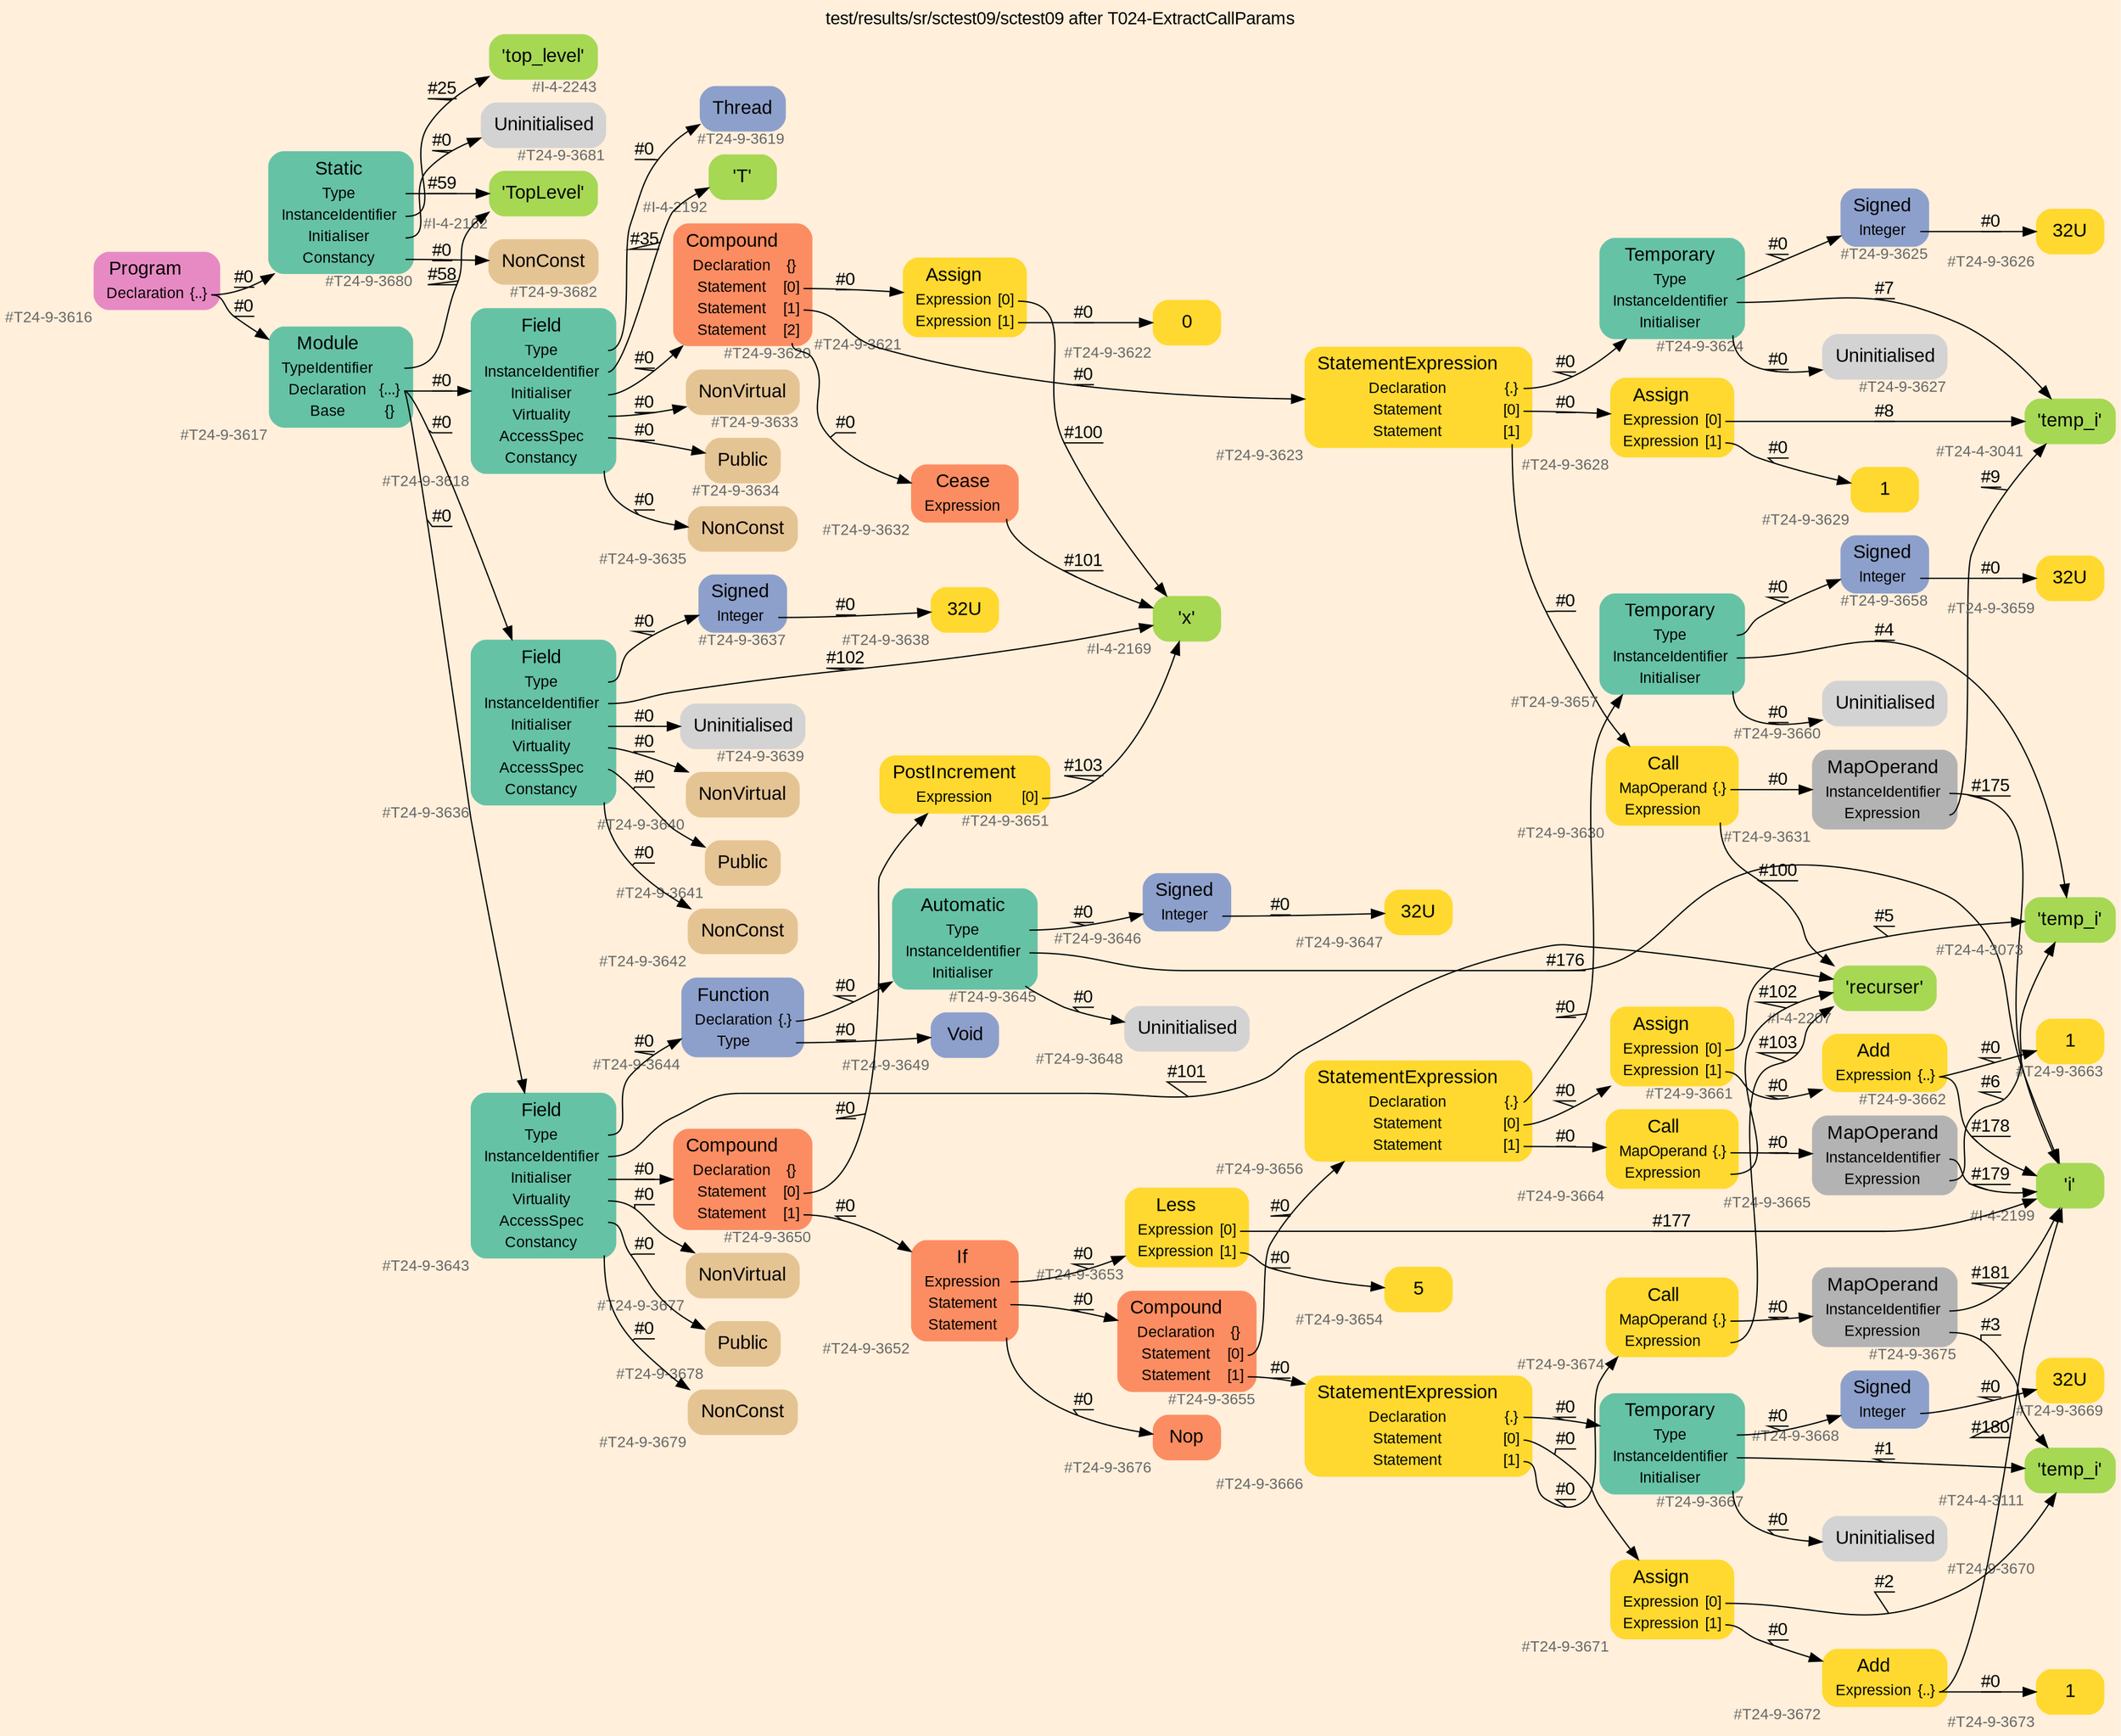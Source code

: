 digraph "test/results/sr/sctest09/sctest09 after T024-ExtractCallParams" {
label = "test/results/sr/sctest09/sctest09 after T024-ExtractCallParams"
labelloc = t
graph [
    rankdir = "LR"
    ranksep = 0.3
    bgcolor = antiquewhite1
    color = black
    fontcolor = black
    fontname = "Arial"
];
node [
    fontname = "Arial"
];
edge [
    fontname = "Arial"
];

// -------------------- node figure --------------------
// -------- block #T24-9-3616 ----------
"#T24-9-3616" [
    fillcolor = "/set28/4"
    xlabel = "#T24-9-3616"
    fontsize = "12"
    fontcolor = grey40
    shape = "plaintext"
    label = <<TABLE BORDER="0" CELLBORDER="0" CELLSPACING="0">
     <TR><TD><FONT COLOR="black" POINT-SIZE="15">Program</FONT></TD></TR>
     <TR><TD><FONT COLOR="black" POINT-SIZE="12">Declaration</FONT></TD><TD PORT="port0"><FONT COLOR="black" POINT-SIZE="12">{..}</FONT></TD></TR>
    </TABLE>>
    style = "rounded,filled"
];

// -------- block #T24-9-3617 ----------
"#T24-9-3617" [
    fillcolor = "/set28/1"
    xlabel = "#T24-9-3617"
    fontsize = "12"
    fontcolor = grey40
    shape = "plaintext"
    label = <<TABLE BORDER="0" CELLBORDER="0" CELLSPACING="0">
     <TR><TD><FONT COLOR="black" POINT-SIZE="15">Module</FONT></TD></TR>
     <TR><TD><FONT COLOR="black" POINT-SIZE="12">TypeIdentifier</FONT></TD><TD PORT="port0"></TD></TR>
     <TR><TD><FONT COLOR="black" POINT-SIZE="12">Declaration</FONT></TD><TD PORT="port1"><FONT COLOR="black" POINT-SIZE="12">{...}</FONT></TD></TR>
     <TR><TD><FONT COLOR="black" POINT-SIZE="12">Base</FONT></TD><TD PORT="port2"><FONT COLOR="black" POINT-SIZE="12">{}</FONT></TD></TR>
    </TABLE>>
    style = "rounded,filled"
];

// -------- block #I-4-2162 ----------
"#I-4-2162" [
    fillcolor = "/set28/5"
    xlabel = "#I-4-2162"
    fontsize = "12"
    fontcolor = grey40
    shape = "plaintext"
    label = <<TABLE BORDER="0" CELLBORDER="0" CELLSPACING="0">
     <TR><TD><FONT COLOR="black" POINT-SIZE="15">'TopLevel'</FONT></TD></TR>
    </TABLE>>
    style = "rounded,filled"
];

// -------- block #T24-9-3618 ----------
"#T24-9-3618" [
    fillcolor = "/set28/1"
    xlabel = "#T24-9-3618"
    fontsize = "12"
    fontcolor = grey40
    shape = "plaintext"
    label = <<TABLE BORDER="0" CELLBORDER="0" CELLSPACING="0">
     <TR><TD><FONT COLOR="black" POINT-SIZE="15">Field</FONT></TD></TR>
     <TR><TD><FONT COLOR="black" POINT-SIZE="12">Type</FONT></TD><TD PORT="port0"></TD></TR>
     <TR><TD><FONT COLOR="black" POINT-SIZE="12">InstanceIdentifier</FONT></TD><TD PORT="port1"></TD></TR>
     <TR><TD><FONT COLOR="black" POINT-SIZE="12">Initialiser</FONT></TD><TD PORT="port2"></TD></TR>
     <TR><TD><FONT COLOR="black" POINT-SIZE="12">Virtuality</FONT></TD><TD PORT="port3"></TD></TR>
     <TR><TD><FONT COLOR="black" POINT-SIZE="12">AccessSpec</FONT></TD><TD PORT="port4"></TD></TR>
     <TR><TD><FONT COLOR="black" POINT-SIZE="12">Constancy</FONT></TD><TD PORT="port5"></TD></TR>
    </TABLE>>
    style = "rounded,filled"
];

// -------- block #T24-9-3619 ----------
"#T24-9-3619" [
    fillcolor = "/set28/3"
    xlabel = "#T24-9-3619"
    fontsize = "12"
    fontcolor = grey40
    shape = "plaintext"
    label = <<TABLE BORDER="0" CELLBORDER="0" CELLSPACING="0">
     <TR><TD><FONT COLOR="black" POINT-SIZE="15">Thread</FONT></TD></TR>
    </TABLE>>
    style = "rounded,filled"
];

// -------- block #I-4-2192 ----------
"#I-4-2192" [
    fillcolor = "/set28/5"
    xlabel = "#I-4-2192"
    fontsize = "12"
    fontcolor = grey40
    shape = "plaintext"
    label = <<TABLE BORDER="0" CELLBORDER="0" CELLSPACING="0">
     <TR><TD><FONT COLOR="black" POINT-SIZE="15">'T'</FONT></TD></TR>
    </TABLE>>
    style = "rounded,filled"
];

// -------- block #T24-9-3620 ----------
"#T24-9-3620" [
    fillcolor = "/set28/2"
    xlabel = "#T24-9-3620"
    fontsize = "12"
    fontcolor = grey40
    shape = "plaintext"
    label = <<TABLE BORDER="0" CELLBORDER="0" CELLSPACING="0">
     <TR><TD><FONT COLOR="black" POINT-SIZE="15">Compound</FONT></TD></TR>
     <TR><TD><FONT COLOR="black" POINT-SIZE="12">Declaration</FONT></TD><TD PORT="port0"><FONT COLOR="black" POINT-SIZE="12">{}</FONT></TD></TR>
     <TR><TD><FONT COLOR="black" POINT-SIZE="12">Statement</FONT></TD><TD PORT="port1"><FONT COLOR="black" POINT-SIZE="12">[0]</FONT></TD></TR>
     <TR><TD><FONT COLOR="black" POINT-SIZE="12">Statement</FONT></TD><TD PORT="port2"><FONT COLOR="black" POINT-SIZE="12">[1]</FONT></TD></TR>
     <TR><TD><FONT COLOR="black" POINT-SIZE="12">Statement</FONT></TD><TD PORT="port3"><FONT COLOR="black" POINT-SIZE="12">[2]</FONT></TD></TR>
    </TABLE>>
    style = "rounded,filled"
];

// -------- block #T24-9-3621 ----------
"#T24-9-3621" [
    fillcolor = "/set28/6"
    xlabel = "#T24-9-3621"
    fontsize = "12"
    fontcolor = grey40
    shape = "plaintext"
    label = <<TABLE BORDER="0" CELLBORDER="0" CELLSPACING="0">
     <TR><TD><FONT COLOR="black" POINT-SIZE="15">Assign</FONT></TD></TR>
     <TR><TD><FONT COLOR="black" POINT-SIZE="12">Expression</FONT></TD><TD PORT="port0"><FONT COLOR="black" POINT-SIZE="12">[0]</FONT></TD></TR>
     <TR><TD><FONT COLOR="black" POINT-SIZE="12">Expression</FONT></TD><TD PORT="port1"><FONT COLOR="black" POINT-SIZE="12">[1]</FONT></TD></TR>
    </TABLE>>
    style = "rounded,filled"
];

// -------- block #I-4-2169 ----------
"#I-4-2169" [
    fillcolor = "/set28/5"
    xlabel = "#I-4-2169"
    fontsize = "12"
    fontcolor = grey40
    shape = "plaintext"
    label = <<TABLE BORDER="0" CELLBORDER="0" CELLSPACING="0">
     <TR><TD><FONT COLOR="black" POINT-SIZE="15">'x'</FONT></TD></TR>
    </TABLE>>
    style = "rounded,filled"
];

// -------- block #T24-9-3622 ----------
"#T24-9-3622" [
    fillcolor = "/set28/6"
    xlabel = "#T24-9-3622"
    fontsize = "12"
    fontcolor = grey40
    shape = "plaintext"
    label = <<TABLE BORDER="0" CELLBORDER="0" CELLSPACING="0">
     <TR><TD><FONT COLOR="black" POINT-SIZE="15">0</FONT></TD></TR>
    </TABLE>>
    style = "rounded,filled"
];

// -------- block #T24-9-3623 ----------
"#T24-9-3623" [
    fillcolor = "/set28/6"
    xlabel = "#T24-9-3623"
    fontsize = "12"
    fontcolor = grey40
    shape = "plaintext"
    label = <<TABLE BORDER="0" CELLBORDER="0" CELLSPACING="0">
     <TR><TD><FONT COLOR="black" POINT-SIZE="15">StatementExpression</FONT></TD></TR>
     <TR><TD><FONT COLOR="black" POINT-SIZE="12">Declaration</FONT></TD><TD PORT="port0"><FONT COLOR="black" POINT-SIZE="12">{.}</FONT></TD></TR>
     <TR><TD><FONT COLOR="black" POINT-SIZE="12">Statement</FONT></TD><TD PORT="port1"><FONT COLOR="black" POINT-SIZE="12">[0]</FONT></TD></TR>
     <TR><TD><FONT COLOR="black" POINT-SIZE="12">Statement</FONT></TD><TD PORT="port2"><FONT COLOR="black" POINT-SIZE="12">[1]</FONT></TD></TR>
    </TABLE>>
    style = "rounded,filled"
];

// -------- block #T24-9-3624 ----------
"#T24-9-3624" [
    fillcolor = "/set28/1"
    xlabel = "#T24-9-3624"
    fontsize = "12"
    fontcolor = grey40
    shape = "plaintext"
    label = <<TABLE BORDER="0" CELLBORDER="0" CELLSPACING="0">
     <TR><TD><FONT COLOR="black" POINT-SIZE="15">Temporary</FONT></TD></TR>
     <TR><TD><FONT COLOR="black" POINT-SIZE="12">Type</FONT></TD><TD PORT="port0"></TD></TR>
     <TR><TD><FONT COLOR="black" POINT-SIZE="12">InstanceIdentifier</FONT></TD><TD PORT="port1"></TD></TR>
     <TR><TD><FONT COLOR="black" POINT-SIZE="12">Initialiser</FONT></TD><TD PORT="port2"></TD></TR>
    </TABLE>>
    style = "rounded,filled"
];

// -------- block #T24-9-3625 ----------
"#T24-9-3625" [
    fillcolor = "/set28/3"
    xlabel = "#T24-9-3625"
    fontsize = "12"
    fontcolor = grey40
    shape = "plaintext"
    label = <<TABLE BORDER="0" CELLBORDER="0" CELLSPACING="0">
     <TR><TD><FONT COLOR="black" POINT-SIZE="15">Signed</FONT></TD></TR>
     <TR><TD><FONT COLOR="black" POINT-SIZE="12">Integer</FONT></TD><TD PORT="port0"></TD></TR>
    </TABLE>>
    style = "rounded,filled"
];

// -------- block #T24-9-3626 ----------
"#T24-9-3626" [
    fillcolor = "/set28/6"
    xlabel = "#T24-9-3626"
    fontsize = "12"
    fontcolor = grey40
    shape = "plaintext"
    label = <<TABLE BORDER="0" CELLBORDER="0" CELLSPACING="0">
     <TR><TD><FONT COLOR="black" POINT-SIZE="15">32U</FONT></TD></TR>
    </TABLE>>
    style = "rounded,filled"
];

// -------- block #T24-4-3041 ----------
"#T24-4-3041" [
    fillcolor = "/set28/5"
    xlabel = "#T24-4-3041"
    fontsize = "12"
    fontcolor = grey40
    shape = "plaintext"
    label = <<TABLE BORDER="0" CELLBORDER="0" CELLSPACING="0">
     <TR><TD><FONT COLOR="black" POINT-SIZE="15">'temp_i'</FONT></TD></TR>
    </TABLE>>
    style = "rounded,filled"
];

// -------- block #T24-9-3627 ----------
"#T24-9-3627" [
    xlabel = "#T24-9-3627"
    fontsize = "12"
    fontcolor = grey40
    shape = "plaintext"
    label = <<TABLE BORDER="0" CELLBORDER="0" CELLSPACING="0">
     <TR><TD><FONT COLOR="black" POINT-SIZE="15">Uninitialised</FONT></TD></TR>
    </TABLE>>
    style = "rounded,filled"
];

// -------- block #T24-9-3628 ----------
"#T24-9-3628" [
    fillcolor = "/set28/6"
    xlabel = "#T24-9-3628"
    fontsize = "12"
    fontcolor = grey40
    shape = "plaintext"
    label = <<TABLE BORDER="0" CELLBORDER="0" CELLSPACING="0">
     <TR><TD><FONT COLOR="black" POINT-SIZE="15">Assign</FONT></TD></TR>
     <TR><TD><FONT COLOR="black" POINT-SIZE="12">Expression</FONT></TD><TD PORT="port0"><FONT COLOR="black" POINT-SIZE="12">[0]</FONT></TD></TR>
     <TR><TD><FONT COLOR="black" POINT-SIZE="12">Expression</FONT></TD><TD PORT="port1"><FONT COLOR="black" POINT-SIZE="12">[1]</FONT></TD></TR>
    </TABLE>>
    style = "rounded,filled"
];

// -------- block #T24-9-3629 ----------
"#T24-9-3629" [
    fillcolor = "/set28/6"
    xlabel = "#T24-9-3629"
    fontsize = "12"
    fontcolor = grey40
    shape = "plaintext"
    label = <<TABLE BORDER="0" CELLBORDER="0" CELLSPACING="0">
     <TR><TD><FONT COLOR="black" POINT-SIZE="15">1</FONT></TD></TR>
    </TABLE>>
    style = "rounded,filled"
];

// -------- block #T24-9-3630 ----------
"#T24-9-3630" [
    fillcolor = "/set28/6"
    xlabel = "#T24-9-3630"
    fontsize = "12"
    fontcolor = grey40
    shape = "plaintext"
    label = <<TABLE BORDER="0" CELLBORDER="0" CELLSPACING="0">
     <TR><TD><FONT COLOR="black" POINT-SIZE="15">Call</FONT></TD></TR>
     <TR><TD><FONT COLOR="black" POINT-SIZE="12">MapOperand</FONT></TD><TD PORT="port0"><FONT COLOR="black" POINT-SIZE="12">{.}</FONT></TD></TR>
     <TR><TD><FONT COLOR="black" POINT-SIZE="12">Expression</FONT></TD><TD PORT="port1"></TD></TR>
    </TABLE>>
    style = "rounded,filled"
];

// -------- block #T24-9-3631 ----------
"#T24-9-3631" [
    fillcolor = "/set28/8"
    xlabel = "#T24-9-3631"
    fontsize = "12"
    fontcolor = grey40
    shape = "plaintext"
    label = <<TABLE BORDER="0" CELLBORDER="0" CELLSPACING="0">
     <TR><TD><FONT COLOR="black" POINT-SIZE="15">MapOperand</FONT></TD></TR>
     <TR><TD><FONT COLOR="black" POINT-SIZE="12">InstanceIdentifier</FONT></TD><TD PORT="port0"></TD></TR>
     <TR><TD><FONT COLOR="black" POINT-SIZE="12">Expression</FONT></TD><TD PORT="port1"></TD></TR>
    </TABLE>>
    style = "rounded,filled"
];

// -------- block #I-4-2199 ----------
"#I-4-2199" [
    fillcolor = "/set28/5"
    xlabel = "#I-4-2199"
    fontsize = "12"
    fontcolor = grey40
    shape = "plaintext"
    label = <<TABLE BORDER="0" CELLBORDER="0" CELLSPACING="0">
     <TR><TD><FONT COLOR="black" POINT-SIZE="15">'i'</FONT></TD></TR>
    </TABLE>>
    style = "rounded,filled"
];

// -------- block #I-4-2207 ----------
"#I-4-2207" [
    fillcolor = "/set28/5"
    xlabel = "#I-4-2207"
    fontsize = "12"
    fontcolor = grey40
    shape = "plaintext"
    label = <<TABLE BORDER="0" CELLBORDER="0" CELLSPACING="0">
     <TR><TD><FONT COLOR="black" POINT-SIZE="15">'recurser'</FONT></TD></TR>
    </TABLE>>
    style = "rounded,filled"
];

// -------- block #T24-9-3632 ----------
"#T24-9-3632" [
    fillcolor = "/set28/2"
    xlabel = "#T24-9-3632"
    fontsize = "12"
    fontcolor = grey40
    shape = "plaintext"
    label = <<TABLE BORDER="0" CELLBORDER="0" CELLSPACING="0">
     <TR><TD><FONT COLOR="black" POINT-SIZE="15">Cease</FONT></TD></TR>
     <TR><TD><FONT COLOR="black" POINT-SIZE="12">Expression</FONT></TD><TD PORT="port0"></TD></TR>
    </TABLE>>
    style = "rounded,filled"
];

// -------- block #T24-9-3633 ----------
"#T24-9-3633" [
    fillcolor = "/set28/7"
    xlabel = "#T24-9-3633"
    fontsize = "12"
    fontcolor = grey40
    shape = "plaintext"
    label = <<TABLE BORDER="0" CELLBORDER="0" CELLSPACING="0">
     <TR><TD><FONT COLOR="black" POINT-SIZE="15">NonVirtual</FONT></TD></TR>
    </TABLE>>
    style = "rounded,filled"
];

// -------- block #T24-9-3634 ----------
"#T24-9-3634" [
    fillcolor = "/set28/7"
    xlabel = "#T24-9-3634"
    fontsize = "12"
    fontcolor = grey40
    shape = "plaintext"
    label = <<TABLE BORDER="0" CELLBORDER="0" CELLSPACING="0">
     <TR><TD><FONT COLOR="black" POINT-SIZE="15">Public</FONT></TD></TR>
    </TABLE>>
    style = "rounded,filled"
];

// -------- block #T24-9-3635 ----------
"#T24-9-3635" [
    fillcolor = "/set28/7"
    xlabel = "#T24-9-3635"
    fontsize = "12"
    fontcolor = grey40
    shape = "plaintext"
    label = <<TABLE BORDER="0" CELLBORDER="0" CELLSPACING="0">
     <TR><TD><FONT COLOR="black" POINT-SIZE="15">NonConst</FONT></TD></TR>
    </TABLE>>
    style = "rounded,filled"
];

// -------- block #T24-9-3636 ----------
"#T24-9-3636" [
    fillcolor = "/set28/1"
    xlabel = "#T24-9-3636"
    fontsize = "12"
    fontcolor = grey40
    shape = "plaintext"
    label = <<TABLE BORDER="0" CELLBORDER="0" CELLSPACING="0">
     <TR><TD><FONT COLOR="black" POINT-SIZE="15">Field</FONT></TD></TR>
     <TR><TD><FONT COLOR="black" POINT-SIZE="12">Type</FONT></TD><TD PORT="port0"></TD></TR>
     <TR><TD><FONT COLOR="black" POINT-SIZE="12">InstanceIdentifier</FONT></TD><TD PORT="port1"></TD></TR>
     <TR><TD><FONT COLOR="black" POINT-SIZE="12">Initialiser</FONT></TD><TD PORT="port2"></TD></TR>
     <TR><TD><FONT COLOR="black" POINT-SIZE="12">Virtuality</FONT></TD><TD PORT="port3"></TD></TR>
     <TR><TD><FONT COLOR="black" POINT-SIZE="12">AccessSpec</FONT></TD><TD PORT="port4"></TD></TR>
     <TR><TD><FONT COLOR="black" POINT-SIZE="12">Constancy</FONT></TD><TD PORT="port5"></TD></TR>
    </TABLE>>
    style = "rounded,filled"
];

// -------- block #T24-9-3637 ----------
"#T24-9-3637" [
    fillcolor = "/set28/3"
    xlabel = "#T24-9-3637"
    fontsize = "12"
    fontcolor = grey40
    shape = "plaintext"
    label = <<TABLE BORDER="0" CELLBORDER="0" CELLSPACING="0">
     <TR><TD><FONT COLOR="black" POINT-SIZE="15">Signed</FONT></TD></TR>
     <TR><TD><FONT COLOR="black" POINT-SIZE="12">Integer</FONT></TD><TD PORT="port0"></TD></TR>
    </TABLE>>
    style = "rounded,filled"
];

// -------- block #T24-9-3638 ----------
"#T24-9-3638" [
    fillcolor = "/set28/6"
    xlabel = "#T24-9-3638"
    fontsize = "12"
    fontcolor = grey40
    shape = "plaintext"
    label = <<TABLE BORDER="0" CELLBORDER="0" CELLSPACING="0">
     <TR><TD><FONT COLOR="black" POINT-SIZE="15">32U</FONT></TD></TR>
    </TABLE>>
    style = "rounded,filled"
];

// -------- block #T24-9-3639 ----------
"#T24-9-3639" [
    xlabel = "#T24-9-3639"
    fontsize = "12"
    fontcolor = grey40
    shape = "plaintext"
    label = <<TABLE BORDER="0" CELLBORDER="0" CELLSPACING="0">
     <TR><TD><FONT COLOR="black" POINT-SIZE="15">Uninitialised</FONT></TD></TR>
    </TABLE>>
    style = "rounded,filled"
];

// -------- block #T24-9-3640 ----------
"#T24-9-3640" [
    fillcolor = "/set28/7"
    xlabel = "#T24-9-3640"
    fontsize = "12"
    fontcolor = grey40
    shape = "plaintext"
    label = <<TABLE BORDER="0" CELLBORDER="0" CELLSPACING="0">
     <TR><TD><FONT COLOR="black" POINT-SIZE="15">NonVirtual</FONT></TD></TR>
    </TABLE>>
    style = "rounded,filled"
];

// -------- block #T24-9-3641 ----------
"#T24-9-3641" [
    fillcolor = "/set28/7"
    xlabel = "#T24-9-3641"
    fontsize = "12"
    fontcolor = grey40
    shape = "plaintext"
    label = <<TABLE BORDER="0" CELLBORDER="0" CELLSPACING="0">
     <TR><TD><FONT COLOR="black" POINT-SIZE="15">Public</FONT></TD></TR>
    </TABLE>>
    style = "rounded,filled"
];

// -------- block #T24-9-3642 ----------
"#T24-9-3642" [
    fillcolor = "/set28/7"
    xlabel = "#T24-9-3642"
    fontsize = "12"
    fontcolor = grey40
    shape = "plaintext"
    label = <<TABLE BORDER="0" CELLBORDER="0" CELLSPACING="0">
     <TR><TD><FONT COLOR="black" POINT-SIZE="15">NonConst</FONT></TD></TR>
    </TABLE>>
    style = "rounded,filled"
];

// -------- block #T24-9-3643 ----------
"#T24-9-3643" [
    fillcolor = "/set28/1"
    xlabel = "#T24-9-3643"
    fontsize = "12"
    fontcolor = grey40
    shape = "plaintext"
    label = <<TABLE BORDER="0" CELLBORDER="0" CELLSPACING="0">
     <TR><TD><FONT COLOR="black" POINT-SIZE="15">Field</FONT></TD></TR>
     <TR><TD><FONT COLOR="black" POINT-SIZE="12">Type</FONT></TD><TD PORT="port0"></TD></TR>
     <TR><TD><FONT COLOR="black" POINT-SIZE="12">InstanceIdentifier</FONT></TD><TD PORT="port1"></TD></TR>
     <TR><TD><FONT COLOR="black" POINT-SIZE="12">Initialiser</FONT></TD><TD PORT="port2"></TD></TR>
     <TR><TD><FONT COLOR="black" POINT-SIZE="12">Virtuality</FONT></TD><TD PORT="port3"></TD></TR>
     <TR><TD><FONT COLOR="black" POINT-SIZE="12">AccessSpec</FONT></TD><TD PORT="port4"></TD></TR>
     <TR><TD><FONT COLOR="black" POINT-SIZE="12">Constancy</FONT></TD><TD PORT="port5"></TD></TR>
    </TABLE>>
    style = "rounded,filled"
];

// -------- block #T24-9-3644 ----------
"#T24-9-3644" [
    fillcolor = "/set28/3"
    xlabel = "#T24-9-3644"
    fontsize = "12"
    fontcolor = grey40
    shape = "plaintext"
    label = <<TABLE BORDER="0" CELLBORDER="0" CELLSPACING="0">
     <TR><TD><FONT COLOR="black" POINT-SIZE="15">Function</FONT></TD></TR>
     <TR><TD><FONT COLOR="black" POINT-SIZE="12">Declaration</FONT></TD><TD PORT="port0"><FONT COLOR="black" POINT-SIZE="12">{.}</FONT></TD></TR>
     <TR><TD><FONT COLOR="black" POINT-SIZE="12">Type</FONT></TD><TD PORT="port1"></TD></TR>
    </TABLE>>
    style = "rounded,filled"
];

// -------- block #T24-9-3645 ----------
"#T24-9-3645" [
    fillcolor = "/set28/1"
    xlabel = "#T24-9-3645"
    fontsize = "12"
    fontcolor = grey40
    shape = "plaintext"
    label = <<TABLE BORDER="0" CELLBORDER="0" CELLSPACING="0">
     <TR><TD><FONT COLOR="black" POINT-SIZE="15">Automatic</FONT></TD></TR>
     <TR><TD><FONT COLOR="black" POINT-SIZE="12">Type</FONT></TD><TD PORT="port0"></TD></TR>
     <TR><TD><FONT COLOR="black" POINT-SIZE="12">InstanceIdentifier</FONT></TD><TD PORT="port1"></TD></TR>
     <TR><TD><FONT COLOR="black" POINT-SIZE="12">Initialiser</FONT></TD><TD PORT="port2"></TD></TR>
    </TABLE>>
    style = "rounded,filled"
];

// -------- block #T24-9-3646 ----------
"#T24-9-3646" [
    fillcolor = "/set28/3"
    xlabel = "#T24-9-3646"
    fontsize = "12"
    fontcolor = grey40
    shape = "plaintext"
    label = <<TABLE BORDER="0" CELLBORDER="0" CELLSPACING="0">
     <TR><TD><FONT COLOR="black" POINT-SIZE="15">Signed</FONT></TD></TR>
     <TR><TD><FONT COLOR="black" POINT-SIZE="12">Integer</FONT></TD><TD PORT="port0"></TD></TR>
    </TABLE>>
    style = "rounded,filled"
];

// -------- block #T24-9-3647 ----------
"#T24-9-3647" [
    fillcolor = "/set28/6"
    xlabel = "#T24-9-3647"
    fontsize = "12"
    fontcolor = grey40
    shape = "plaintext"
    label = <<TABLE BORDER="0" CELLBORDER="0" CELLSPACING="0">
     <TR><TD><FONT COLOR="black" POINT-SIZE="15">32U</FONT></TD></TR>
    </TABLE>>
    style = "rounded,filled"
];

// -------- block #T24-9-3648 ----------
"#T24-9-3648" [
    xlabel = "#T24-9-3648"
    fontsize = "12"
    fontcolor = grey40
    shape = "plaintext"
    label = <<TABLE BORDER="0" CELLBORDER="0" CELLSPACING="0">
     <TR><TD><FONT COLOR="black" POINT-SIZE="15">Uninitialised</FONT></TD></TR>
    </TABLE>>
    style = "rounded,filled"
];

// -------- block #T24-9-3649 ----------
"#T24-9-3649" [
    fillcolor = "/set28/3"
    xlabel = "#T24-9-3649"
    fontsize = "12"
    fontcolor = grey40
    shape = "plaintext"
    label = <<TABLE BORDER="0" CELLBORDER="0" CELLSPACING="0">
     <TR><TD><FONT COLOR="black" POINT-SIZE="15">Void</FONT></TD></TR>
    </TABLE>>
    style = "rounded,filled"
];

// -------- block #T24-9-3650 ----------
"#T24-9-3650" [
    fillcolor = "/set28/2"
    xlabel = "#T24-9-3650"
    fontsize = "12"
    fontcolor = grey40
    shape = "plaintext"
    label = <<TABLE BORDER="0" CELLBORDER="0" CELLSPACING="0">
     <TR><TD><FONT COLOR="black" POINT-SIZE="15">Compound</FONT></TD></TR>
     <TR><TD><FONT COLOR="black" POINT-SIZE="12">Declaration</FONT></TD><TD PORT="port0"><FONT COLOR="black" POINT-SIZE="12">{}</FONT></TD></TR>
     <TR><TD><FONT COLOR="black" POINT-SIZE="12">Statement</FONT></TD><TD PORT="port1"><FONT COLOR="black" POINT-SIZE="12">[0]</FONT></TD></TR>
     <TR><TD><FONT COLOR="black" POINT-SIZE="12">Statement</FONT></TD><TD PORT="port2"><FONT COLOR="black" POINT-SIZE="12">[1]</FONT></TD></TR>
    </TABLE>>
    style = "rounded,filled"
];

// -------- block #T24-9-3651 ----------
"#T24-9-3651" [
    fillcolor = "/set28/6"
    xlabel = "#T24-9-3651"
    fontsize = "12"
    fontcolor = grey40
    shape = "plaintext"
    label = <<TABLE BORDER="0" CELLBORDER="0" CELLSPACING="0">
     <TR><TD><FONT COLOR="black" POINT-SIZE="15">PostIncrement</FONT></TD></TR>
     <TR><TD><FONT COLOR="black" POINT-SIZE="12">Expression</FONT></TD><TD PORT="port0"><FONT COLOR="black" POINT-SIZE="12">[0]</FONT></TD></TR>
    </TABLE>>
    style = "rounded,filled"
];

// -------- block #T24-9-3652 ----------
"#T24-9-3652" [
    fillcolor = "/set28/2"
    xlabel = "#T24-9-3652"
    fontsize = "12"
    fontcolor = grey40
    shape = "plaintext"
    label = <<TABLE BORDER="0" CELLBORDER="0" CELLSPACING="0">
     <TR><TD><FONT COLOR="black" POINT-SIZE="15">If</FONT></TD></TR>
     <TR><TD><FONT COLOR="black" POINT-SIZE="12">Expression</FONT></TD><TD PORT="port0"></TD></TR>
     <TR><TD><FONT COLOR="black" POINT-SIZE="12">Statement</FONT></TD><TD PORT="port1"></TD></TR>
     <TR><TD><FONT COLOR="black" POINT-SIZE="12">Statement</FONT></TD><TD PORT="port2"></TD></TR>
    </TABLE>>
    style = "rounded,filled"
];

// -------- block #T24-9-3653 ----------
"#T24-9-3653" [
    fillcolor = "/set28/6"
    xlabel = "#T24-9-3653"
    fontsize = "12"
    fontcolor = grey40
    shape = "plaintext"
    label = <<TABLE BORDER="0" CELLBORDER="0" CELLSPACING="0">
     <TR><TD><FONT COLOR="black" POINT-SIZE="15">Less</FONT></TD></TR>
     <TR><TD><FONT COLOR="black" POINT-SIZE="12">Expression</FONT></TD><TD PORT="port0"><FONT COLOR="black" POINT-SIZE="12">[0]</FONT></TD></TR>
     <TR><TD><FONT COLOR="black" POINT-SIZE="12">Expression</FONT></TD><TD PORT="port1"><FONT COLOR="black" POINT-SIZE="12">[1]</FONT></TD></TR>
    </TABLE>>
    style = "rounded,filled"
];

// -------- block #T24-9-3654 ----------
"#T24-9-3654" [
    fillcolor = "/set28/6"
    xlabel = "#T24-9-3654"
    fontsize = "12"
    fontcolor = grey40
    shape = "plaintext"
    label = <<TABLE BORDER="0" CELLBORDER="0" CELLSPACING="0">
     <TR><TD><FONT COLOR="black" POINT-SIZE="15">5</FONT></TD></TR>
    </TABLE>>
    style = "rounded,filled"
];

// -------- block #T24-9-3655 ----------
"#T24-9-3655" [
    fillcolor = "/set28/2"
    xlabel = "#T24-9-3655"
    fontsize = "12"
    fontcolor = grey40
    shape = "plaintext"
    label = <<TABLE BORDER="0" CELLBORDER="0" CELLSPACING="0">
     <TR><TD><FONT COLOR="black" POINT-SIZE="15">Compound</FONT></TD></TR>
     <TR><TD><FONT COLOR="black" POINT-SIZE="12">Declaration</FONT></TD><TD PORT="port0"><FONT COLOR="black" POINT-SIZE="12">{}</FONT></TD></TR>
     <TR><TD><FONT COLOR="black" POINT-SIZE="12">Statement</FONT></TD><TD PORT="port1"><FONT COLOR="black" POINT-SIZE="12">[0]</FONT></TD></TR>
     <TR><TD><FONT COLOR="black" POINT-SIZE="12">Statement</FONT></TD><TD PORT="port2"><FONT COLOR="black" POINT-SIZE="12">[1]</FONT></TD></TR>
    </TABLE>>
    style = "rounded,filled"
];

// -------- block #T24-9-3656 ----------
"#T24-9-3656" [
    fillcolor = "/set28/6"
    xlabel = "#T24-9-3656"
    fontsize = "12"
    fontcolor = grey40
    shape = "plaintext"
    label = <<TABLE BORDER="0" CELLBORDER="0" CELLSPACING="0">
     <TR><TD><FONT COLOR="black" POINT-SIZE="15">StatementExpression</FONT></TD></TR>
     <TR><TD><FONT COLOR="black" POINT-SIZE="12">Declaration</FONT></TD><TD PORT="port0"><FONT COLOR="black" POINT-SIZE="12">{.}</FONT></TD></TR>
     <TR><TD><FONT COLOR="black" POINT-SIZE="12">Statement</FONT></TD><TD PORT="port1"><FONT COLOR="black" POINT-SIZE="12">[0]</FONT></TD></TR>
     <TR><TD><FONT COLOR="black" POINT-SIZE="12">Statement</FONT></TD><TD PORT="port2"><FONT COLOR="black" POINT-SIZE="12">[1]</FONT></TD></TR>
    </TABLE>>
    style = "rounded,filled"
];

// -------- block #T24-9-3657 ----------
"#T24-9-3657" [
    fillcolor = "/set28/1"
    xlabel = "#T24-9-3657"
    fontsize = "12"
    fontcolor = grey40
    shape = "plaintext"
    label = <<TABLE BORDER="0" CELLBORDER="0" CELLSPACING="0">
     <TR><TD><FONT COLOR="black" POINT-SIZE="15">Temporary</FONT></TD></TR>
     <TR><TD><FONT COLOR="black" POINT-SIZE="12">Type</FONT></TD><TD PORT="port0"></TD></TR>
     <TR><TD><FONT COLOR="black" POINT-SIZE="12">InstanceIdentifier</FONT></TD><TD PORT="port1"></TD></TR>
     <TR><TD><FONT COLOR="black" POINT-SIZE="12">Initialiser</FONT></TD><TD PORT="port2"></TD></TR>
    </TABLE>>
    style = "rounded,filled"
];

// -------- block #T24-9-3658 ----------
"#T24-9-3658" [
    fillcolor = "/set28/3"
    xlabel = "#T24-9-3658"
    fontsize = "12"
    fontcolor = grey40
    shape = "plaintext"
    label = <<TABLE BORDER="0" CELLBORDER="0" CELLSPACING="0">
     <TR><TD><FONT COLOR="black" POINT-SIZE="15">Signed</FONT></TD></TR>
     <TR><TD><FONT COLOR="black" POINT-SIZE="12">Integer</FONT></TD><TD PORT="port0"></TD></TR>
    </TABLE>>
    style = "rounded,filled"
];

// -------- block #T24-9-3659 ----------
"#T24-9-3659" [
    fillcolor = "/set28/6"
    xlabel = "#T24-9-3659"
    fontsize = "12"
    fontcolor = grey40
    shape = "plaintext"
    label = <<TABLE BORDER="0" CELLBORDER="0" CELLSPACING="0">
     <TR><TD><FONT COLOR="black" POINT-SIZE="15">32U</FONT></TD></TR>
    </TABLE>>
    style = "rounded,filled"
];

// -------- block #T24-4-3073 ----------
"#T24-4-3073" [
    fillcolor = "/set28/5"
    xlabel = "#T24-4-3073"
    fontsize = "12"
    fontcolor = grey40
    shape = "plaintext"
    label = <<TABLE BORDER="0" CELLBORDER="0" CELLSPACING="0">
     <TR><TD><FONT COLOR="black" POINT-SIZE="15">'temp_i'</FONT></TD></TR>
    </TABLE>>
    style = "rounded,filled"
];

// -------- block #T24-9-3660 ----------
"#T24-9-3660" [
    xlabel = "#T24-9-3660"
    fontsize = "12"
    fontcolor = grey40
    shape = "plaintext"
    label = <<TABLE BORDER="0" CELLBORDER="0" CELLSPACING="0">
     <TR><TD><FONT COLOR="black" POINT-SIZE="15">Uninitialised</FONT></TD></TR>
    </TABLE>>
    style = "rounded,filled"
];

// -------- block #T24-9-3661 ----------
"#T24-9-3661" [
    fillcolor = "/set28/6"
    xlabel = "#T24-9-3661"
    fontsize = "12"
    fontcolor = grey40
    shape = "plaintext"
    label = <<TABLE BORDER="0" CELLBORDER="0" CELLSPACING="0">
     <TR><TD><FONT COLOR="black" POINT-SIZE="15">Assign</FONT></TD></TR>
     <TR><TD><FONT COLOR="black" POINT-SIZE="12">Expression</FONT></TD><TD PORT="port0"><FONT COLOR="black" POINT-SIZE="12">[0]</FONT></TD></TR>
     <TR><TD><FONT COLOR="black" POINT-SIZE="12">Expression</FONT></TD><TD PORT="port1"><FONT COLOR="black" POINT-SIZE="12">[1]</FONT></TD></TR>
    </TABLE>>
    style = "rounded,filled"
];

// -------- block #T24-9-3662 ----------
"#T24-9-3662" [
    fillcolor = "/set28/6"
    xlabel = "#T24-9-3662"
    fontsize = "12"
    fontcolor = grey40
    shape = "plaintext"
    label = <<TABLE BORDER="0" CELLBORDER="0" CELLSPACING="0">
     <TR><TD><FONT COLOR="black" POINT-SIZE="15">Add</FONT></TD></TR>
     <TR><TD><FONT COLOR="black" POINT-SIZE="12">Expression</FONT></TD><TD PORT="port0"><FONT COLOR="black" POINT-SIZE="12">{..}</FONT></TD></TR>
    </TABLE>>
    style = "rounded,filled"
];

// -------- block #T24-9-3663 ----------
"#T24-9-3663" [
    fillcolor = "/set28/6"
    xlabel = "#T24-9-3663"
    fontsize = "12"
    fontcolor = grey40
    shape = "plaintext"
    label = <<TABLE BORDER="0" CELLBORDER="0" CELLSPACING="0">
     <TR><TD><FONT COLOR="black" POINT-SIZE="15">1</FONT></TD></TR>
    </TABLE>>
    style = "rounded,filled"
];

// -------- block #T24-9-3664 ----------
"#T24-9-3664" [
    fillcolor = "/set28/6"
    xlabel = "#T24-9-3664"
    fontsize = "12"
    fontcolor = grey40
    shape = "plaintext"
    label = <<TABLE BORDER="0" CELLBORDER="0" CELLSPACING="0">
     <TR><TD><FONT COLOR="black" POINT-SIZE="15">Call</FONT></TD></TR>
     <TR><TD><FONT COLOR="black" POINT-SIZE="12">MapOperand</FONT></TD><TD PORT="port0"><FONT COLOR="black" POINT-SIZE="12">{.}</FONT></TD></TR>
     <TR><TD><FONT COLOR="black" POINT-SIZE="12">Expression</FONT></TD><TD PORT="port1"></TD></TR>
    </TABLE>>
    style = "rounded,filled"
];

// -------- block #T24-9-3665 ----------
"#T24-9-3665" [
    fillcolor = "/set28/8"
    xlabel = "#T24-9-3665"
    fontsize = "12"
    fontcolor = grey40
    shape = "plaintext"
    label = <<TABLE BORDER="0" CELLBORDER="0" CELLSPACING="0">
     <TR><TD><FONT COLOR="black" POINT-SIZE="15">MapOperand</FONT></TD></TR>
     <TR><TD><FONT COLOR="black" POINT-SIZE="12">InstanceIdentifier</FONT></TD><TD PORT="port0"></TD></TR>
     <TR><TD><FONT COLOR="black" POINT-SIZE="12">Expression</FONT></TD><TD PORT="port1"></TD></TR>
    </TABLE>>
    style = "rounded,filled"
];

// -------- block #T24-9-3666 ----------
"#T24-9-3666" [
    fillcolor = "/set28/6"
    xlabel = "#T24-9-3666"
    fontsize = "12"
    fontcolor = grey40
    shape = "plaintext"
    label = <<TABLE BORDER="0" CELLBORDER="0" CELLSPACING="0">
     <TR><TD><FONT COLOR="black" POINT-SIZE="15">StatementExpression</FONT></TD></TR>
     <TR><TD><FONT COLOR="black" POINT-SIZE="12">Declaration</FONT></TD><TD PORT="port0"><FONT COLOR="black" POINT-SIZE="12">{.}</FONT></TD></TR>
     <TR><TD><FONT COLOR="black" POINT-SIZE="12">Statement</FONT></TD><TD PORT="port1"><FONT COLOR="black" POINT-SIZE="12">[0]</FONT></TD></TR>
     <TR><TD><FONT COLOR="black" POINT-SIZE="12">Statement</FONT></TD><TD PORT="port2"><FONT COLOR="black" POINT-SIZE="12">[1]</FONT></TD></TR>
    </TABLE>>
    style = "rounded,filled"
];

// -------- block #T24-9-3667 ----------
"#T24-9-3667" [
    fillcolor = "/set28/1"
    xlabel = "#T24-9-3667"
    fontsize = "12"
    fontcolor = grey40
    shape = "plaintext"
    label = <<TABLE BORDER="0" CELLBORDER="0" CELLSPACING="0">
     <TR><TD><FONT COLOR="black" POINT-SIZE="15">Temporary</FONT></TD></TR>
     <TR><TD><FONT COLOR="black" POINT-SIZE="12">Type</FONT></TD><TD PORT="port0"></TD></TR>
     <TR><TD><FONT COLOR="black" POINT-SIZE="12">InstanceIdentifier</FONT></TD><TD PORT="port1"></TD></TR>
     <TR><TD><FONT COLOR="black" POINT-SIZE="12">Initialiser</FONT></TD><TD PORT="port2"></TD></TR>
    </TABLE>>
    style = "rounded,filled"
];

// -------- block #T24-9-3668 ----------
"#T24-9-3668" [
    fillcolor = "/set28/3"
    xlabel = "#T24-9-3668"
    fontsize = "12"
    fontcolor = grey40
    shape = "plaintext"
    label = <<TABLE BORDER="0" CELLBORDER="0" CELLSPACING="0">
     <TR><TD><FONT COLOR="black" POINT-SIZE="15">Signed</FONT></TD></TR>
     <TR><TD><FONT COLOR="black" POINT-SIZE="12">Integer</FONT></TD><TD PORT="port0"></TD></TR>
    </TABLE>>
    style = "rounded,filled"
];

// -------- block #T24-9-3669 ----------
"#T24-9-3669" [
    fillcolor = "/set28/6"
    xlabel = "#T24-9-3669"
    fontsize = "12"
    fontcolor = grey40
    shape = "plaintext"
    label = <<TABLE BORDER="0" CELLBORDER="0" CELLSPACING="0">
     <TR><TD><FONT COLOR="black" POINT-SIZE="15">32U</FONT></TD></TR>
    </TABLE>>
    style = "rounded,filled"
];

// -------- block #T24-4-3111 ----------
"#T24-4-3111" [
    fillcolor = "/set28/5"
    xlabel = "#T24-4-3111"
    fontsize = "12"
    fontcolor = grey40
    shape = "plaintext"
    label = <<TABLE BORDER="0" CELLBORDER="0" CELLSPACING="0">
     <TR><TD><FONT COLOR="black" POINT-SIZE="15">'temp_i'</FONT></TD></TR>
    </TABLE>>
    style = "rounded,filled"
];

// -------- block #T24-9-3670 ----------
"#T24-9-3670" [
    xlabel = "#T24-9-3670"
    fontsize = "12"
    fontcolor = grey40
    shape = "plaintext"
    label = <<TABLE BORDER="0" CELLBORDER="0" CELLSPACING="0">
     <TR><TD><FONT COLOR="black" POINT-SIZE="15">Uninitialised</FONT></TD></TR>
    </TABLE>>
    style = "rounded,filled"
];

// -------- block #T24-9-3671 ----------
"#T24-9-3671" [
    fillcolor = "/set28/6"
    xlabel = "#T24-9-3671"
    fontsize = "12"
    fontcolor = grey40
    shape = "plaintext"
    label = <<TABLE BORDER="0" CELLBORDER="0" CELLSPACING="0">
     <TR><TD><FONT COLOR="black" POINT-SIZE="15">Assign</FONT></TD></TR>
     <TR><TD><FONT COLOR="black" POINT-SIZE="12">Expression</FONT></TD><TD PORT="port0"><FONT COLOR="black" POINT-SIZE="12">[0]</FONT></TD></TR>
     <TR><TD><FONT COLOR="black" POINT-SIZE="12">Expression</FONT></TD><TD PORT="port1"><FONT COLOR="black" POINT-SIZE="12">[1]</FONT></TD></TR>
    </TABLE>>
    style = "rounded,filled"
];

// -------- block #T24-9-3672 ----------
"#T24-9-3672" [
    fillcolor = "/set28/6"
    xlabel = "#T24-9-3672"
    fontsize = "12"
    fontcolor = grey40
    shape = "plaintext"
    label = <<TABLE BORDER="0" CELLBORDER="0" CELLSPACING="0">
     <TR><TD><FONT COLOR="black" POINT-SIZE="15">Add</FONT></TD></TR>
     <TR><TD><FONT COLOR="black" POINT-SIZE="12">Expression</FONT></TD><TD PORT="port0"><FONT COLOR="black" POINT-SIZE="12">{..}</FONT></TD></TR>
    </TABLE>>
    style = "rounded,filled"
];

// -------- block #T24-9-3673 ----------
"#T24-9-3673" [
    fillcolor = "/set28/6"
    xlabel = "#T24-9-3673"
    fontsize = "12"
    fontcolor = grey40
    shape = "plaintext"
    label = <<TABLE BORDER="0" CELLBORDER="0" CELLSPACING="0">
     <TR><TD><FONT COLOR="black" POINT-SIZE="15">1</FONT></TD></TR>
    </TABLE>>
    style = "rounded,filled"
];

// -------- block #T24-9-3674 ----------
"#T24-9-3674" [
    fillcolor = "/set28/6"
    xlabel = "#T24-9-3674"
    fontsize = "12"
    fontcolor = grey40
    shape = "plaintext"
    label = <<TABLE BORDER="0" CELLBORDER="0" CELLSPACING="0">
     <TR><TD><FONT COLOR="black" POINT-SIZE="15">Call</FONT></TD></TR>
     <TR><TD><FONT COLOR="black" POINT-SIZE="12">MapOperand</FONT></TD><TD PORT="port0"><FONT COLOR="black" POINT-SIZE="12">{.}</FONT></TD></TR>
     <TR><TD><FONT COLOR="black" POINT-SIZE="12">Expression</FONT></TD><TD PORT="port1"></TD></TR>
    </TABLE>>
    style = "rounded,filled"
];

// -------- block #T24-9-3675 ----------
"#T24-9-3675" [
    fillcolor = "/set28/8"
    xlabel = "#T24-9-3675"
    fontsize = "12"
    fontcolor = grey40
    shape = "plaintext"
    label = <<TABLE BORDER="0" CELLBORDER="0" CELLSPACING="0">
     <TR><TD><FONT COLOR="black" POINT-SIZE="15">MapOperand</FONT></TD></TR>
     <TR><TD><FONT COLOR="black" POINT-SIZE="12">InstanceIdentifier</FONT></TD><TD PORT="port0"></TD></TR>
     <TR><TD><FONT COLOR="black" POINT-SIZE="12">Expression</FONT></TD><TD PORT="port1"></TD></TR>
    </TABLE>>
    style = "rounded,filled"
];

// -------- block #T24-9-3676 ----------
"#T24-9-3676" [
    fillcolor = "/set28/2"
    xlabel = "#T24-9-3676"
    fontsize = "12"
    fontcolor = grey40
    shape = "plaintext"
    label = <<TABLE BORDER="0" CELLBORDER="0" CELLSPACING="0">
     <TR><TD><FONT COLOR="black" POINT-SIZE="15">Nop</FONT></TD></TR>
    </TABLE>>
    style = "rounded,filled"
];

// -------- block #T24-9-3677 ----------
"#T24-9-3677" [
    fillcolor = "/set28/7"
    xlabel = "#T24-9-3677"
    fontsize = "12"
    fontcolor = grey40
    shape = "plaintext"
    label = <<TABLE BORDER="0" CELLBORDER="0" CELLSPACING="0">
     <TR><TD><FONT COLOR="black" POINT-SIZE="15">NonVirtual</FONT></TD></TR>
    </TABLE>>
    style = "rounded,filled"
];

// -------- block #T24-9-3678 ----------
"#T24-9-3678" [
    fillcolor = "/set28/7"
    xlabel = "#T24-9-3678"
    fontsize = "12"
    fontcolor = grey40
    shape = "plaintext"
    label = <<TABLE BORDER="0" CELLBORDER="0" CELLSPACING="0">
     <TR><TD><FONT COLOR="black" POINT-SIZE="15">Public</FONT></TD></TR>
    </TABLE>>
    style = "rounded,filled"
];

// -------- block #T24-9-3679 ----------
"#T24-9-3679" [
    fillcolor = "/set28/7"
    xlabel = "#T24-9-3679"
    fontsize = "12"
    fontcolor = grey40
    shape = "plaintext"
    label = <<TABLE BORDER="0" CELLBORDER="0" CELLSPACING="0">
     <TR><TD><FONT COLOR="black" POINT-SIZE="15">NonConst</FONT></TD></TR>
    </TABLE>>
    style = "rounded,filled"
];

// -------- block #T24-9-3680 ----------
"#T24-9-3680" [
    fillcolor = "/set28/1"
    xlabel = "#T24-9-3680"
    fontsize = "12"
    fontcolor = grey40
    shape = "plaintext"
    label = <<TABLE BORDER="0" CELLBORDER="0" CELLSPACING="0">
     <TR><TD><FONT COLOR="black" POINT-SIZE="15">Static</FONT></TD></TR>
     <TR><TD><FONT COLOR="black" POINT-SIZE="12">Type</FONT></TD><TD PORT="port0"></TD></TR>
     <TR><TD><FONT COLOR="black" POINT-SIZE="12">InstanceIdentifier</FONT></TD><TD PORT="port1"></TD></TR>
     <TR><TD><FONT COLOR="black" POINT-SIZE="12">Initialiser</FONT></TD><TD PORT="port2"></TD></TR>
     <TR><TD><FONT COLOR="black" POINT-SIZE="12">Constancy</FONT></TD><TD PORT="port3"></TD></TR>
    </TABLE>>
    style = "rounded,filled"
];

// -------- block #I-4-2243 ----------
"#I-4-2243" [
    fillcolor = "/set28/5"
    xlabel = "#I-4-2243"
    fontsize = "12"
    fontcolor = grey40
    shape = "plaintext"
    label = <<TABLE BORDER="0" CELLBORDER="0" CELLSPACING="0">
     <TR><TD><FONT COLOR="black" POINT-SIZE="15">'top_level'</FONT></TD></TR>
    </TABLE>>
    style = "rounded,filled"
];

// -------- block #T24-9-3681 ----------
"#T24-9-3681" [
    xlabel = "#T24-9-3681"
    fontsize = "12"
    fontcolor = grey40
    shape = "plaintext"
    label = <<TABLE BORDER="0" CELLBORDER="0" CELLSPACING="0">
     <TR><TD><FONT COLOR="black" POINT-SIZE="15">Uninitialised</FONT></TD></TR>
    </TABLE>>
    style = "rounded,filled"
];

// -------- block #T24-9-3682 ----------
"#T24-9-3682" [
    fillcolor = "/set28/7"
    xlabel = "#T24-9-3682"
    fontsize = "12"
    fontcolor = grey40
    shape = "plaintext"
    label = <<TABLE BORDER="0" CELLBORDER="0" CELLSPACING="0">
     <TR><TD><FONT COLOR="black" POINT-SIZE="15">NonConst</FONT></TD></TR>
    </TABLE>>
    style = "rounded,filled"
];

"#T24-9-3616":port0 -> "#T24-9-3617" [
    label = "#0"
    decorate = true
    color = black
    fontcolor = black
];

"#T24-9-3616":port0 -> "#T24-9-3680" [
    label = "#0"
    decorate = true
    color = black
    fontcolor = black
];

"#T24-9-3617":port0 -> "#I-4-2162" [
    label = "#58"
    decorate = true
    color = black
    fontcolor = black
];

"#T24-9-3617":port1 -> "#T24-9-3618" [
    label = "#0"
    decorate = true
    color = black
    fontcolor = black
];

"#T24-9-3617":port1 -> "#T24-9-3636" [
    label = "#0"
    decorate = true
    color = black
    fontcolor = black
];

"#T24-9-3617":port1 -> "#T24-9-3643" [
    label = "#0"
    decorate = true
    color = black
    fontcolor = black
];

"#T24-9-3618":port0 -> "#T24-9-3619" [
    label = "#0"
    decorate = true
    color = black
    fontcolor = black
];

"#T24-9-3618":port1 -> "#I-4-2192" [
    label = "#35"
    decorate = true
    color = black
    fontcolor = black
];

"#T24-9-3618":port2 -> "#T24-9-3620" [
    label = "#0"
    decorate = true
    color = black
    fontcolor = black
];

"#T24-9-3618":port3 -> "#T24-9-3633" [
    label = "#0"
    decorate = true
    color = black
    fontcolor = black
];

"#T24-9-3618":port4 -> "#T24-9-3634" [
    label = "#0"
    decorate = true
    color = black
    fontcolor = black
];

"#T24-9-3618":port5 -> "#T24-9-3635" [
    label = "#0"
    decorate = true
    color = black
    fontcolor = black
];

"#T24-9-3620":port1 -> "#T24-9-3621" [
    label = "#0"
    decorate = true
    color = black
    fontcolor = black
];

"#T24-9-3620":port2 -> "#T24-9-3623" [
    label = "#0"
    decorate = true
    color = black
    fontcolor = black
];

"#T24-9-3620":port3 -> "#T24-9-3632" [
    label = "#0"
    decorate = true
    color = black
    fontcolor = black
];

"#T24-9-3621":port0 -> "#I-4-2169" [
    label = "#100"
    decorate = true
    color = black
    fontcolor = black
];

"#T24-9-3621":port1 -> "#T24-9-3622" [
    label = "#0"
    decorate = true
    color = black
    fontcolor = black
];

"#T24-9-3623":port0 -> "#T24-9-3624" [
    label = "#0"
    decorate = true
    color = black
    fontcolor = black
];

"#T24-9-3623":port1 -> "#T24-9-3628" [
    label = "#0"
    decorate = true
    color = black
    fontcolor = black
];

"#T24-9-3623":port2 -> "#T24-9-3630" [
    label = "#0"
    decorate = true
    color = black
    fontcolor = black
];

"#T24-9-3624":port0 -> "#T24-9-3625" [
    label = "#0"
    decorate = true
    color = black
    fontcolor = black
];

"#T24-9-3624":port1 -> "#T24-4-3041" [
    label = "#7"
    decorate = true
    color = black
    fontcolor = black
];

"#T24-9-3624":port2 -> "#T24-9-3627" [
    label = "#0"
    decorate = true
    color = black
    fontcolor = black
];

"#T24-9-3625":port0 -> "#T24-9-3626" [
    label = "#0"
    decorate = true
    color = black
    fontcolor = black
];

"#T24-9-3628":port0 -> "#T24-4-3041" [
    label = "#8"
    decorate = true
    color = black
    fontcolor = black
];

"#T24-9-3628":port1 -> "#T24-9-3629" [
    label = "#0"
    decorate = true
    color = black
    fontcolor = black
];

"#T24-9-3630":port0 -> "#T24-9-3631" [
    label = "#0"
    decorate = true
    color = black
    fontcolor = black
];

"#T24-9-3630":port1 -> "#I-4-2207" [
    label = "#100"
    decorate = true
    color = black
    fontcolor = black
];

"#T24-9-3631":port0 -> "#I-4-2199" [
    label = "#175"
    decorate = true
    color = black
    fontcolor = black
];

"#T24-9-3631":port1 -> "#T24-4-3041" [
    label = "#9"
    decorate = true
    color = black
    fontcolor = black
];

"#T24-9-3632":port0 -> "#I-4-2169" [
    label = "#101"
    decorate = true
    color = black
    fontcolor = black
];

"#T24-9-3636":port0 -> "#T24-9-3637" [
    label = "#0"
    decorate = true
    color = black
    fontcolor = black
];

"#T24-9-3636":port1 -> "#I-4-2169" [
    label = "#102"
    decorate = true
    color = black
    fontcolor = black
];

"#T24-9-3636":port2 -> "#T24-9-3639" [
    label = "#0"
    decorate = true
    color = black
    fontcolor = black
];

"#T24-9-3636":port3 -> "#T24-9-3640" [
    label = "#0"
    decorate = true
    color = black
    fontcolor = black
];

"#T24-9-3636":port4 -> "#T24-9-3641" [
    label = "#0"
    decorate = true
    color = black
    fontcolor = black
];

"#T24-9-3636":port5 -> "#T24-9-3642" [
    label = "#0"
    decorate = true
    color = black
    fontcolor = black
];

"#T24-9-3637":port0 -> "#T24-9-3638" [
    label = "#0"
    decorate = true
    color = black
    fontcolor = black
];

"#T24-9-3643":port0 -> "#T24-9-3644" [
    label = "#0"
    decorate = true
    color = black
    fontcolor = black
];

"#T24-9-3643":port1 -> "#I-4-2207" [
    label = "#101"
    decorate = true
    color = black
    fontcolor = black
];

"#T24-9-3643":port2 -> "#T24-9-3650" [
    label = "#0"
    decorate = true
    color = black
    fontcolor = black
];

"#T24-9-3643":port3 -> "#T24-9-3677" [
    label = "#0"
    decorate = true
    color = black
    fontcolor = black
];

"#T24-9-3643":port4 -> "#T24-9-3678" [
    label = "#0"
    decorate = true
    color = black
    fontcolor = black
];

"#T24-9-3643":port5 -> "#T24-9-3679" [
    label = "#0"
    decorate = true
    color = black
    fontcolor = black
];

"#T24-9-3644":port0 -> "#T24-9-3645" [
    label = "#0"
    decorate = true
    color = black
    fontcolor = black
];

"#T24-9-3644":port1 -> "#T24-9-3649" [
    label = "#0"
    decorate = true
    color = black
    fontcolor = black
];

"#T24-9-3645":port0 -> "#T24-9-3646" [
    label = "#0"
    decorate = true
    color = black
    fontcolor = black
];

"#T24-9-3645":port1 -> "#I-4-2199" [
    label = "#176"
    decorate = true
    color = black
    fontcolor = black
];

"#T24-9-3645":port2 -> "#T24-9-3648" [
    label = "#0"
    decorate = true
    color = black
    fontcolor = black
];

"#T24-9-3646":port0 -> "#T24-9-3647" [
    label = "#0"
    decorate = true
    color = black
    fontcolor = black
];

"#T24-9-3650":port1 -> "#T24-9-3651" [
    label = "#0"
    decorate = true
    color = black
    fontcolor = black
];

"#T24-9-3650":port2 -> "#T24-9-3652" [
    label = "#0"
    decorate = true
    color = black
    fontcolor = black
];

"#T24-9-3651":port0 -> "#I-4-2169" [
    label = "#103"
    decorate = true
    color = black
    fontcolor = black
];

"#T24-9-3652":port0 -> "#T24-9-3653" [
    label = "#0"
    decorate = true
    color = black
    fontcolor = black
];

"#T24-9-3652":port1 -> "#T24-9-3655" [
    label = "#0"
    decorate = true
    color = black
    fontcolor = black
];

"#T24-9-3652":port2 -> "#T24-9-3676" [
    label = "#0"
    decorate = true
    color = black
    fontcolor = black
];

"#T24-9-3653":port0 -> "#I-4-2199" [
    label = "#177"
    decorate = true
    color = black
    fontcolor = black
];

"#T24-9-3653":port1 -> "#T24-9-3654" [
    label = "#0"
    decorate = true
    color = black
    fontcolor = black
];

"#T24-9-3655":port1 -> "#T24-9-3656" [
    label = "#0"
    decorate = true
    color = black
    fontcolor = black
];

"#T24-9-3655":port2 -> "#T24-9-3666" [
    label = "#0"
    decorate = true
    color = black
    fontcolor = black
];

"#T24-9-3656":port0 -> "#T24-9-3657" [
    label = "#0"
    decorate = true
    color = black
    fontcolor = black
];

"#T24-9-3656":port1 -> "#T24-9-3661" [
    label = "#0"
    decorate = true
    color = black
    fontcolor = black
];

"#T24-9-3656":port2 -> "#T24-9-3664" [
    label = "#0"
    decorate = true
    color = black
    fontcolor = black
];

"#T24-9-3657":port0 -> "#T24-9-3658" [
    label = "#0"
    decorate = true
    color = black
    fontcolor = black
];

"#T24-9-3657":port1 -> "#T24-4-3073" [
    label = "#4"
    decorate = true
    color = black
    fontcolor = black
];

"#T24-9-3657":port2 -> "#T24-9-3660" [
    label = "#0"
    decorate = true
    color = black
    fontcolor = black
];

"#T24-9-3658":port0 -> "#T24-9-3659" [
    label = "#0"
    decorate = true
    color = black
    fontcolor = black
];

"#T24-9-3661":port0 -> "#T24-4-3073" [
    label = "#5"
    decorate = true
    color = black
    fontcolor = black
];

"#T24-9-3661":port1 -> "#T24-9-3662" [
    label = "#0"
    decorate = true
    color = black
    fontcolor = black
];

"#T24-9-3662":port0 -> "#I-4-2199" [
    label = "#178"
    decorate = true
    color = black
    fontcolor = black
];

"#T24-9-3662":port0 -> "#T24-9-3663" [
    label = "#0"
    decorate = true
    color = black
    fontcolor = black
];

"#T24-9-3664":port0 -> "#T24-9-3665" [
    label = "#0"
    decorate = true
    color = black
    fontcolor = black
];

"#T24-9-3664":port1 -> "#I-4-2207" [
    label = "#102"
    decorate = true
    color = black
    fontcolor = black
];

"#T24-9-3665":port0 -> "#I-4-2199" [
    label = "#179"
    decorate = true
    color = black
    fontcolor = black
];

"#T24-9-3665":port1 -> "#T24-4-3073" [
    label = "#6"
    decorate = true
    color = black
    fontcolor = black
];

"#T24-9-3666":port0 -> "#T24-9-3667" [
    label = "#0"
    decorate = true
    color = black
    fontcolor = black
];

"#T24-9-3666":port1 -> "#T24-9-3671" [
    label = "#0"
    decorate = true
    color = black
    fontcolor = black
];

"#T24-9-3666":port2 -> "#T24-9-3674" [
    label = "#0"
    decorate = true
    color = black
    fontcolor = black
];

"#T24-9-3667":port0 -> "#T24-9-3668" [
    label = "#0"
    decorate = true
    color = black
    fontcolor = black
];

"#T24-9-3667":port1 -> "#T24-4-3111" [
    label = "#1"
    decorate = true
    color = black
    fontcolor = black
];

"#T24-9-3667":port2 -> "#T24-9-3670" [
    label = "#0"
    decorate = true
    color = black
    fontcolor = black
];

"#T24-9-3668":port0 -> "#T24-9-3669" [
    label = "#0"
    decorate = true
    color = black
    fontcolor = black
];

"#T24-9-3671":port0 -> "#T24-4-3111" [
    label = "#2"
    decorate = true
    color = black
    fontcolor = black
];

"#T24-9-3671":port1 -> "#T24-9-3672" [
    label = "#0"
    decorate = true
    color = black
    fontcolor = black
];

"#T24-9-3672":port0 -> "#I-4-2199" [
    label = "#180"
    decorate = true
    color = black
    fontcolor = black
];

"#T24-9-3672":port0 -> "#T24-9-3673" [
    label = "#0"
    decorate = true
    color = black
    fontcolor = black
];

"#T24-9-3674":port0 -> "#T24-9-3675" [
    label = "#0"
    decorate = true
    color = black
    fontcolor = black
];

"#T24-9-3674":port1 -> "#I-4-2207" [
    label = "#103"
    decorate = true
    color = black
    fontcolor = black
];

"#T24-9-3675":port0 -> "#I-4-2199" [
    label = "#181"
    decorate = true
    color = black
    fontcolor = black
];

"#T24-9-3675":port1 -> "#T24-4-3111" [
    label = "#3"
    decorate = true
    color = black
    fontcolor = black
];

"#T24-9-3680":port0 -> "#I-4-2162" [
    label = "#59"
    decorate = true
    color = black
    fontcolor = black
];

"#T24-9-3680":port1 -> "#I-4-2243" [
    label = "#25"
    decorate = true
    color = black
    fontcolor = black
];

"#T24-9-3680":port2 -> "#T24-9-3681" [
    label = "#0"
    decorate = true
    color = black
    fontcolor = black
];

"#T24-9-3680":port3 -> "#T24-9-3682" [
    label = "#0"
    decorate = true
    color = black
    fontcolor = black
];


}
